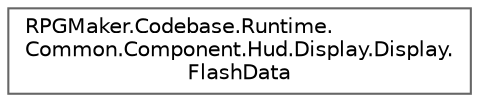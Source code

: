 digraph "クラス階層図"
{
 // LATEX_PDF_SIZE
  bgcolor="transparent";
  edge [fontname=Helvetica,fontsize=10,labelfontname=Helvetica,labelfontsize=10];
  node [fontname=Helvetica,fontsize=10,shape=box,height=0.2,width=0.4];
  rankdir="LR";
  Node0 [id="Node000000",label="RPGMaker.Codebase.Runtime.\lCommon.Component.Hud.Display.Display.\lFlashData",height=0.2,width=0.4,color="grey40", fillcolor="white", style="filled",URL="$dd/deb/class_r_p_g_maker_1_1_codebase_1_1_runtime_1_1_common_1_1_component_1_1_hud_1_1_display_1_1_display_1_1_flash_data.html",tooltip=" "];
}
